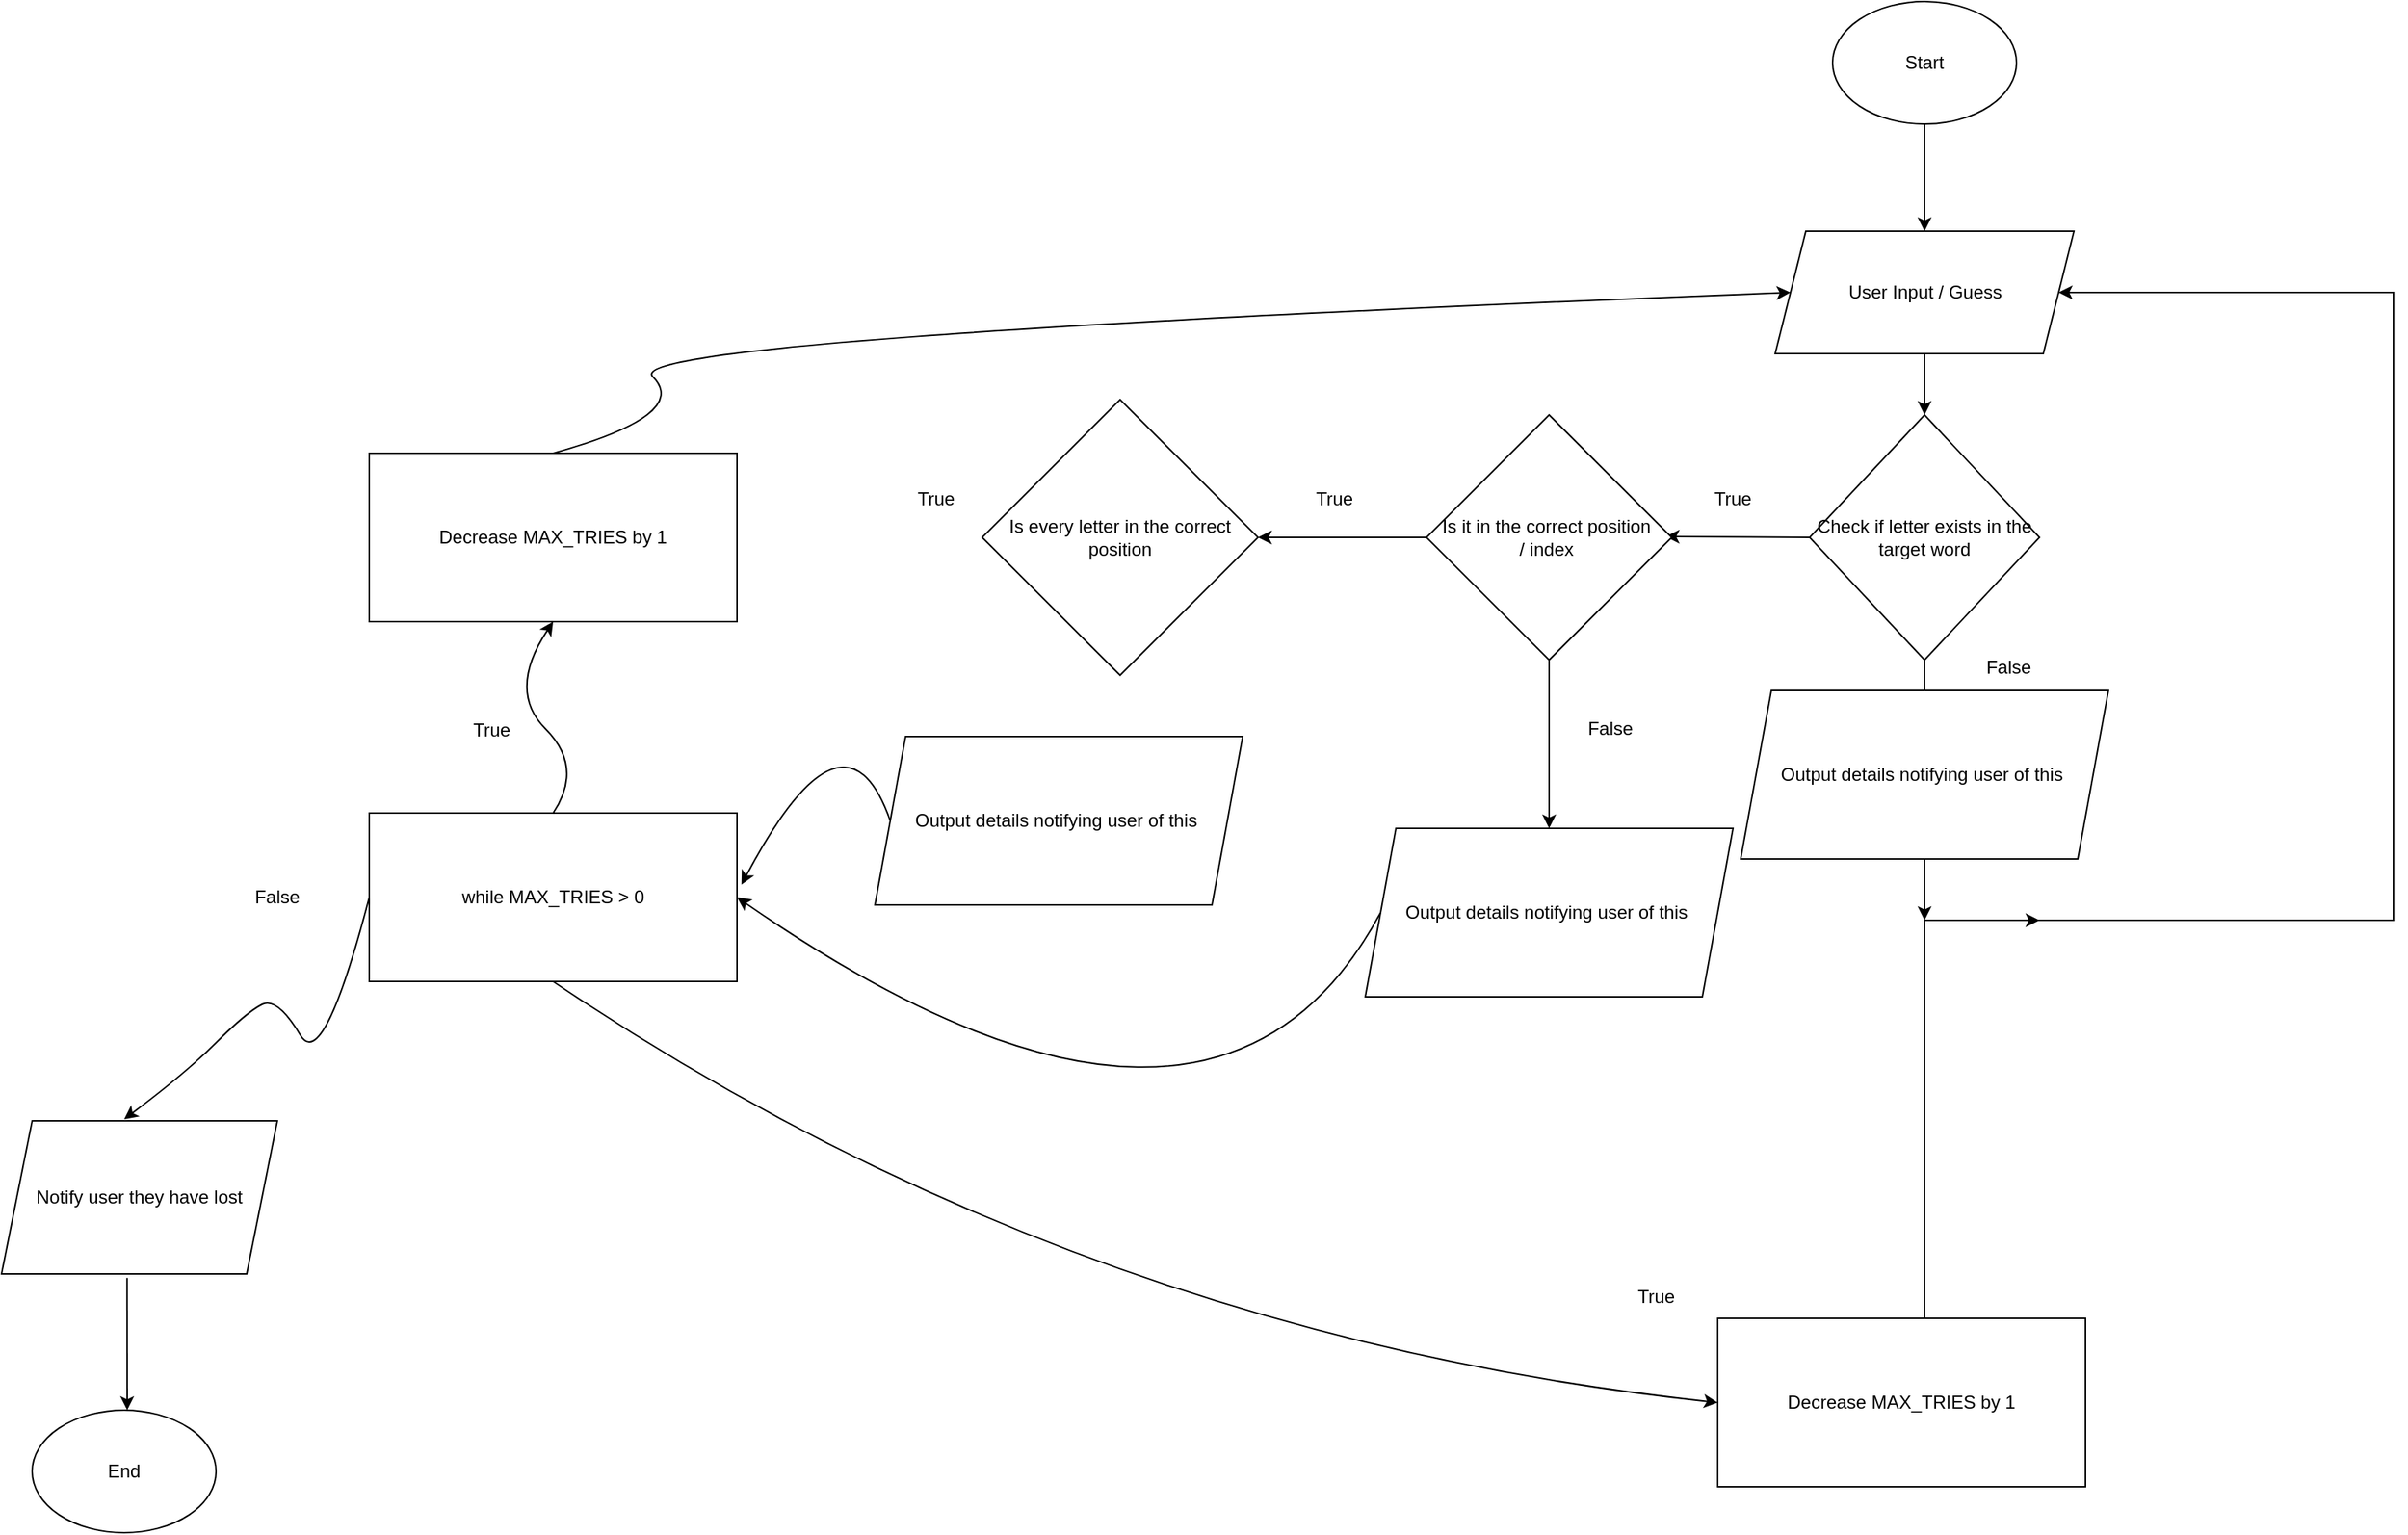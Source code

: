 <mxfile>
    <diagram name="Page-1" id="Oq93helmBUzQH3X7PvtH">
        <mxGraphModel dx="2007" dy="316" grid="1" gridSize="10" guides="1" tooltips="1" connect="1" arrows="1" fold="1" page="1" pageScale="1" pageWidth="827" pageHeight="1169" math="0" shadow="0">
            <root>
                <mxCell id="0"/>
                <mxCell id="1" parent="0"/>
                <mxCell id="CPIXNCiNqdC7Uxq2pn5A-4" value="" style="endArrow=classic;html=1;rounded=0;exitX=0;exitY=0.5;exitDx=0;exitDy=0;" parent="1" source="CPIXNCiNqdC7Uxq2pn5A-8" edge="1">
                    <mxGeometry width="50" height="50" relative="1" as="geometry">
                        <mxPoint x="410" y="439.5" as="sourcePoint"/>
                        <mxPoint x="326" y="439.5" as="targetPoint"/>
                    </mxGeometry>
                </mxCell>
                <mxCell id="CPIXNCiNqdC7Uxq2pn5A-5" value="True" style="text;html=1;strokeColor=none;fillColor=none;align=center;verticalAlign=middle;whiteSpace=wrap;rounded=0;" parent="1" vertex="1">
                    <mxGeometry x="340" y="400" width="60" height="30" as="geometry"/>
                </mxCell>
                <mxCell id="CPIXNCiNqdC7Uxq2pn5A-6" value="False" style="text;html=1;strokeColor=none;fillColor=none;align=center;verticalAlign=middle;whiteSpace=wrap;rounded=0;" parent="1" vertex="1">
                    <mxGeometry x="520" y="510" width="60" height="30" as="geometry"/>
                </mxCell>
                <mxCell id="CPIXNCiNqdC7Uxq2pn5A-42" style="edgeStyle=orthogonalEdgeStyle;rounded=0;orthogonalLoop=1;jettySize=auto;html=1;" parent="1" source="CPIXNCiNqdC7Uxq2pn5A-8" edge="1">
                    <mxGeometry relative="1" as="geometry">
                        <mxPoint x="495" y="690" as="targetPoint"/>
                    </mxGeometry>
                </mxCell>
                <mxCell id="CPIXNCiNqdC7Uxq2pn5A-8" value="Check if letter exists in the target word" style="rhombus;whiteSpace=wrap;html=1;" parent="1" vertex="1">
                    <mxGeometry x="420" y="360" width="150" height="160" as="geometry"/>
                </mxCell>
                <mxCell id="CPIXNCiNqdC7Uxq2pn5A-11" value="Is it in the correct position&amp;nbsp;&lt;br&gt;/ index&amp;nbsp;" style="rhombus;whiteSpace=wrap;html=1;" parent="1" vertex="1">
                    <mxGeometry x="170" y="360" width="160" height="160" as="geometry"/>
                </mxCell>
                <mxCell id="CPIXNCiNqdC7Uxq2pn5A-12" value="True" style="text;html=1;strokeColor=none;fillColor=none;align=center;verticalAlign=middle;whiteSpace=wrap;rounded=0;" parent="1" vertex="1">
                    <mxGeometry x="80" y="400" width="60" height="30" as="geometry"/>
                </mxCell>
                <mxCell id="CPIXNCiNqdC7Uxq2pn5A-13" value="" style="endArrow=classic;html=1;rounded=0;exitX=0;exitY=0.5;exitDx=0;exitDy=0;" parent="1" source="CPIXNCiNqdC7Uxq2pn5A-11" edge="1">
                    <mxGeometry width="50" height="50" relative="1" as="geometry">
                        <mxPoint x="460" y="560" as="sourcePoint"/>
                        <mxPoint x="60" y="440" as="targetPoint"/>
                    </mxGeometry>
                </mxCell>
                <mxCell id="CPIXNCiNqdC7Uxq2pn5A-14" value="" style="endArrow=classic;html=1;rounded=0;exitX=0.5;exitY=1;exitDx=0;exitDy=0;" parent="1" source="CPIXNCiNqdC7Uxq2pn5A-11" edge="1">
                    <mxGeometry width="50" height="50" relative="1" as="geometry">
                        <mxPoint x="240" y="580" as="sourcePoint"/>
                        <mxPoint x="250" y="630" as="targetPoint"/>
                    </mxGeometry>
                </mxCell>
                <mxCell id="CPIXNCiNqdC7Uxq2pn5A-15" value="False" style="text;html=1;strokeColor=none;fillColor=none;align=center;verticalAlign=middle;whiteSpace=wrap;rounded=0;" parent="1" vertex="1">
                    <mxGeometry x="260" y="550" width="60" height="30" as="geometry"/>
                </mxCell>
                <mxCell id="CPIXNCiNqdC7Uxq2pn5A-16" value="Output details notifying user of this&amp;nbsp;" style="shape=parallelogram;perimeter=parallelogramPerimeter;whiteSpace=wrap;html=1;fixedSize=1;" parent="1" vertex="1">
                    <mxGeometry x="130" y="630" width="240" height="110" as="geometry"/>
                </mxCell>
                <mxCell id="CPIXNCiNqdC7Uxq2pn5A-17" value="Output details notifying user of this&amp;nbsp;" style="shape=parallelogram;perimeter=parallelogramPerimeter;whiteSpace=wrap;html=1;fixedSize=1;" parent="1" vertex="1">
                    <mxGeometry x="-190" y="570" width="240" height="110" as="geometry"/>
                </mxCell>
                <mxCell id="CPIXNCiNqdC7Uxq2pn5A-20" value="User Input / Guess" style="shape=parallelogram;perimeter=parallelogramPerimeter;whiteSpace=wrap;html=1;fixedSize=1;" parent="1" vertex="1">
                    <mxGeometry x="397.5" y="240" width="195" height="80" as="geometry"/>
                </mxCell>
                <mxCell id="CPIXNCiNqdC7Uxq2pn5A-22" value="Start" style="ellipse;whiteSpace=wrap;html=1;" parent="1" vertex="1">
                    <mxGeometry x="435" y="90" width="120" height="80" as="geometry"/>
                </mxCell>
                <mxCell id="CPIXNCiNqdC7Uxq2pn5A-23" value="" style="endArrow=classic;html=1;rounded=0;exitX=0.5;exitY=1;exitDx=0;exitDy=0;entryX=0.5;entryY=0;entryDx=0;entryDy=0;" parent="1" source="CPIXNCiNqdC7Uxq2pn5A-22" target="CPIXNCiNqdC7Uxq2pn5A-20" edge="1">
                    <mxGeometry width="50" height="50" relative="1" as="geometry">
                        <mxPoint x="490" y="240" as="sourcePoint"/>
                        <mxPoint x="540" y="190" as="targetPoint"/>
                    </mxGeometry>
                </mxCell>
                <mxCell id="CPIXNCiNqdC7Uxq2pn5A-24" value="" style="endArrow=classic;html=1;rounded=0;entryX=0.5;entryY=0;entryDx=0;entryDy=0;exitX=0.5;exitY=1;exitDx=0;exitDy=0;" parent="1" source="CPIXNCiNqdC7Uxq2pn5A-20" target="CPIXNCiNqdC7Uxq2pn5A-8" edge="1">
                    <mxGeometry width="50" height="50" relative="1" as="geometry">
                        <mxPoint x="490" y="310" as="sourcePoint"/>
                        <mxPoint x="540" y="260" as="targetPoint"/>
                    </mxGeometry>
                </mxCell>
                <mxCell id="CPIXNCiNqdC7Uxq2pn5A-30" style="edgeStyle=orthogonalEdgeStyle;rounded=0;orthogonalLoop=1;jettySize=auto;html=1;entryX=1;entryY=0.5;entryDx=0;entryDy=0;" parent="1" source="CPIXNCiNqdC7Uxq2pn5A-28" target="CPIXNCiNqdC7Uxq2pn5A-20" edge="1">
                    <mxGeometry relative="1" as="geometry">
                        <mxPoint x="800" y="120" as="targetPoint"/>
                        <Array as="points">
                            <mxPoint x="495" y="690"/>
                            <mxPoint x="801" y="690"/>
                            <mxPoint x="801" y="280"/>
                        </Array>
                    </mxGeometry>
                </mxCell>
                <mxCell id="CPIXNCiNqdC7Uxq2pn5A-28" value="Decrease MAX_TRIES by 1" style="rounded=0;whiteSpace=wrap;html=1;" parent="1" vertex="1">
                    <mxGeometry x="360" y="950" width="240" height="110" as="geometry"/>
                </mxCell>
                <mxCell id="CPIXNCiNqdC7Uxq2pn5A-31" value="Decrease MAX_TRIES by 1" style="rounded=0;whiteSpace=wrap;html=1;" parent="1" vertex="1">
                    <mxGeometry x="-520" y="385" width="240" height="110" as="geometry"/>
                </mxCell>
                <mxCell id="CPIXNCiNqdC7Uxq2pn5A-34" value="while MAX_TRIES &amp;gt; 0" style="rounded=0;whiteSpace=wrap;html=1;" parent="1" vertex="1">
                    <mxGeometry x="-520" y="620" width="240" height="110" as="geometry"/>
                </mxCell>
                <mxCell id="CPIXNCiNqdC7Uxq2pn5A-35" value="" style="curved=1;endArrow=classic;html=1;rounded=0;exitX=0;exitY=0.5;exitDx=0;exitDy=0;entryX=1;entryY=0.5;entryDx=0;entryDy=0;" parent="1" source="CPIXNCiNqdC7Uxq2pn5A-16" target="CPIXNCiNqdC7Uxq2pn5A-34" edge="1">
                    <mxGeometry width="50" height="50" relative="1" as="geometry">
                        <mxPoint x="130" y="810" as="sourcePoint"/>
                        <mxPoint x="180" y="760" as="targetPoint"/>
                        <Array as="points">
                            <mxPoint x="30" y="890"/>
                        </Array>
                    </mxGeometry>
                </mxCell>
                <mxCell id="CPIXNCiNqdC7Uxq2pn5A-36" value="" style="curved=1;endArrow=classic;html=1;rounded=0;exitX=0;exitY=0.5;exitDx=0;exitDy=0;entryX=1.012;entryY=0.425;entryDx=0;entryDy=0;entryPerimeter=0;" parent="1" source="CPIXNCiNqdC7Uxq2pn5A-17" target="CPIXNCiNqdC7Uxq2pn5A-34" edge="1">
                    <mxGeometry width="50" height="50" relative="1" as="geometry">
                        <mxPoint x="-200" y="590" as="sourcePoint"/>
                        <mxPoint x="-150" y="540" as="targetPoint"/>
                        <Array as="points">
                            <mxPoint x="-210" y="540"/>
                        </Array>
                    </mxGeometry>
                </mxCell>
                <mxCell id="CPIXNCiNqdC7Uxq2pn5A-37" value="" style="curved=1;endArrow=classic;html=1;rounded=0;exitX=0.5;exitY=1;exitDx=0;exitDy=0;entryX=0;entryY=0.5;entryDx=0;entryDy=0;" parent="1" source="CPIXNCiNqdC7Uxq2pn5A-34" target="CPIXNCiNqdC7Uxq2pn5A-28" edge="1">
                    <mxGeometry width="50" height="50" relative="1" as="geometry">
                        <mxPoint x="-30" y="740" as="sourcePoint"/>
                        <mxPoint x="20" y="690" as="targetPoint"/>
                        <Array as="points">
                            <mxPoint x="-60" y="960"/>
                        </Array>
                    </mxGeometry>
                </mxCell>
                <mxCell id="CPIXNCiNqdC7Uxq2pn5A-39" value="" style="curved=1;endArrow=classic;html=1;rounded=0;exitX=0.5;exitY=0;exitDx=0;exitDy=0;entryX=0.5;entryY=1;entryDx=0;entryDy=0;" parent="1" source="CPIXNCiNqdC7Uxq2pn5A-34" target="CPIXNCiNqdC7Uxq2pn5A-31" edge="1">
                    <mxGeometry width="50" height="50" relative="1" as="geometry">
                        <mxPoint x="-430" y="590" as="sourcePoint"/>
                        <mxPoint x="-380" y="540" as="targetPoint"/>
                        <Array as="points">
                            <mxPoint x="-380" y="590"/>
                            <mxPoint x="-430" y="540"/>
                        </Array>
                    </mxGeometry>
                </mxCell>
                <mxCell id="CPIXNCiNqdC7Uxq2pn5A-40" value="True" style="text;html=1;strokeColor=none;fillColor=none;align=center;verticalAlign=middle;whiteSpace=wrap;rounded=0;" parent="1" vertex="1">
                    <mxGeometry x="-470" y="551" width="60" height="30" as="geometry"/>
                </mxCell>
                <mxCell id="CPIXNCiNqdC7Uxq2pn5A-41" value="True" style="text;html=1;strokeColor=none;fillColor=none;align=center;verticalAlign=middle;whiteSpace=wrap;rounded=0;" parent="1" vertex="1">
                    <mxGeometry x="290" y="921" width="60" height="30" as="geometry"/>
                </mxCell>
                <mxCell id="CPIXNCiNqdC7Uxq2pn5A-44" value="" style="endArrow=classic;html=1;rounded=0;" parent="1" edge="1">
                    <mxGeometry width="50" height="50" relative="1" as="geometry">
                        <mxPoint x="500" y="690" as="sourcePoint"/>
                        <mxPoint x="570" y="690" as="targetPoint"/>
                    </mxGeometry>
                </mxCell>
                <mxCell id="CPIXNCiNqdC7Uxq2pn5A-45" value="False" style="text;html=1;strokeColor=none;fillColor=none;align=center;verticalAlign=middle;whiteSpace=wrap;rounded=0;" parent="1" vertex="1">
                    <mxGeometry x="-610" y="660" width="60" height="30" as="geometry"/>
                </mxCell>
                <mxCell id="CPIXNCiNqdC7Uxq2pn5A-47" value="" style="curved=1;endArrow=classic;html=1;rounded=0;exitX=0;exitY=0.5;exitDx=0;exitDy=0;" parent="1" source="CPIXNCiNqdC7Uxq2pn5A-34" edge="1">
                    <mxGeometry width="50" height="50" relative="1" as="geometry">
                        <mxPoint x="-620" y="800" as="sourcePoint"/>
                        <mxPoint x="-680" y="820" as="targetPoint"/>
                        <Array as="points">
                            <mxPoint x="-550" y="790"/>
                            <mxPoint x="-580" y="740"/>
                            <mxPoint x="-600" y="750"/>
                            <mxPoint x="-640" y="790"/>
                        </Array>
                    </mxGeometry>
                </mxCell>
                <mxCell id="CPIXNCiNqdC7Uxq2pn5A-48" value="Notify user they have lost" style="shape=parallelogram;perimeter=parallelogramPerimeter;whiteSpace=wrap;html=1;fixedSize=1;" parent="1" vertex="1">
                    <mxGeometry x="-760" y="821" width="180" height="100" as="geometry"/>
                </mxCell>
                <mxCell id="CPIXNCiNqdC7Uxq2pn5A-49" value="" style="endArrow=classic;html=1;rounded=0;exitX=0.455;exitY=1.026;exitDx=0;exitDy=0;exitPerimeter=0;" parent="1" source="CPIXNCiNqdC7Uxq2pn5A-48" edge="1">
                    <mxGeometry width="50" height="50" relative="1" as="geometry">
                        <mxPoint x="-680" y="990" as="sourcePoint"/>
                        <mxPoint x="-678" y="1010" as="targetPoint"/>
                    </mxGeometry>
                </mxCell>
                <mxCell id="CPIXNCiNqdC7Uxq2pn5A-50" value="End" style="ellipse;whiteSpace=wrap;html=1;" parent="1" vertex="1">
                    <mxGeometry x="-740" y="1010" width="120" height="80" as="geometry"/>
                </mxCell>
                <mxCell id="CPIXNCiNqdC7Uxq2pn5A-51" value="" style="curved=1;endArrow=classic;html=1;rounded=0;exitX=0.5;exitY=0;exitDx=0;exitDy=0;entryX=0;entryY=0.5;entryDx=0;entryDy=0;" parent="1" source="CPIXNCiNqdC7Uxq2pn5A-31" target="CPIXNCiNqdC7Uxq2pn5A-20" edge="1">
                    <mxGeometry width="50" height="50" relative="1" as="geometry">
                        <mxPoint x="-360" y="360" as="sourcePoint"/>
                        <mxPoint x="-310" y="310" as="targetPoint"/>
                        <Array as="points">
                            <mxPoint x="-310" y="360"/>
                            <mxPoint x="-360" y="310"/>
                        </Array>
                    </mxGeometry>
                </mxCell>
                <mxCell id="CPIXNCiNqdC7Uxq2pn5A-52" value="Is every letter in the correct position" style="rhombus;whiteSpace=wrap;html=1;" parent="1" vertex="1">
                    <mxGeometry x="-120" y="350" width="180" height="180" as="geometry"/>
                </mxCell>
                <mxCell id="CPIXNCiNqdC7Uxq2pn5A-53" value="Output details notifying user of this&amp;nbsp;" style="shape=parallelogram;perimeter=parallelogramPerimeter;whiteSpace=wrap;html=1;fixedSize=1;" parent="1" vertex="1">
                    <mxGeometry x="375" y="540" width="240" height="110" as="geometry"/>
                </mxCell>
                <mxCell id="CPIXNCiNqdC7Uxq2pn5A-54" value="True" style="text;html=1;strokeColor=none;fillColor=none;align=center;verticalAlign=middle;whiteSpace=wrap;rounded=0;" parent="1" vertex="1">
                    <mxGeometry x="-180" y="400" width="60" height="30" as="geometry"/>
                </mxCell>
            </root>
        </mxGraphModel>
    </diagram>
</mxfile>